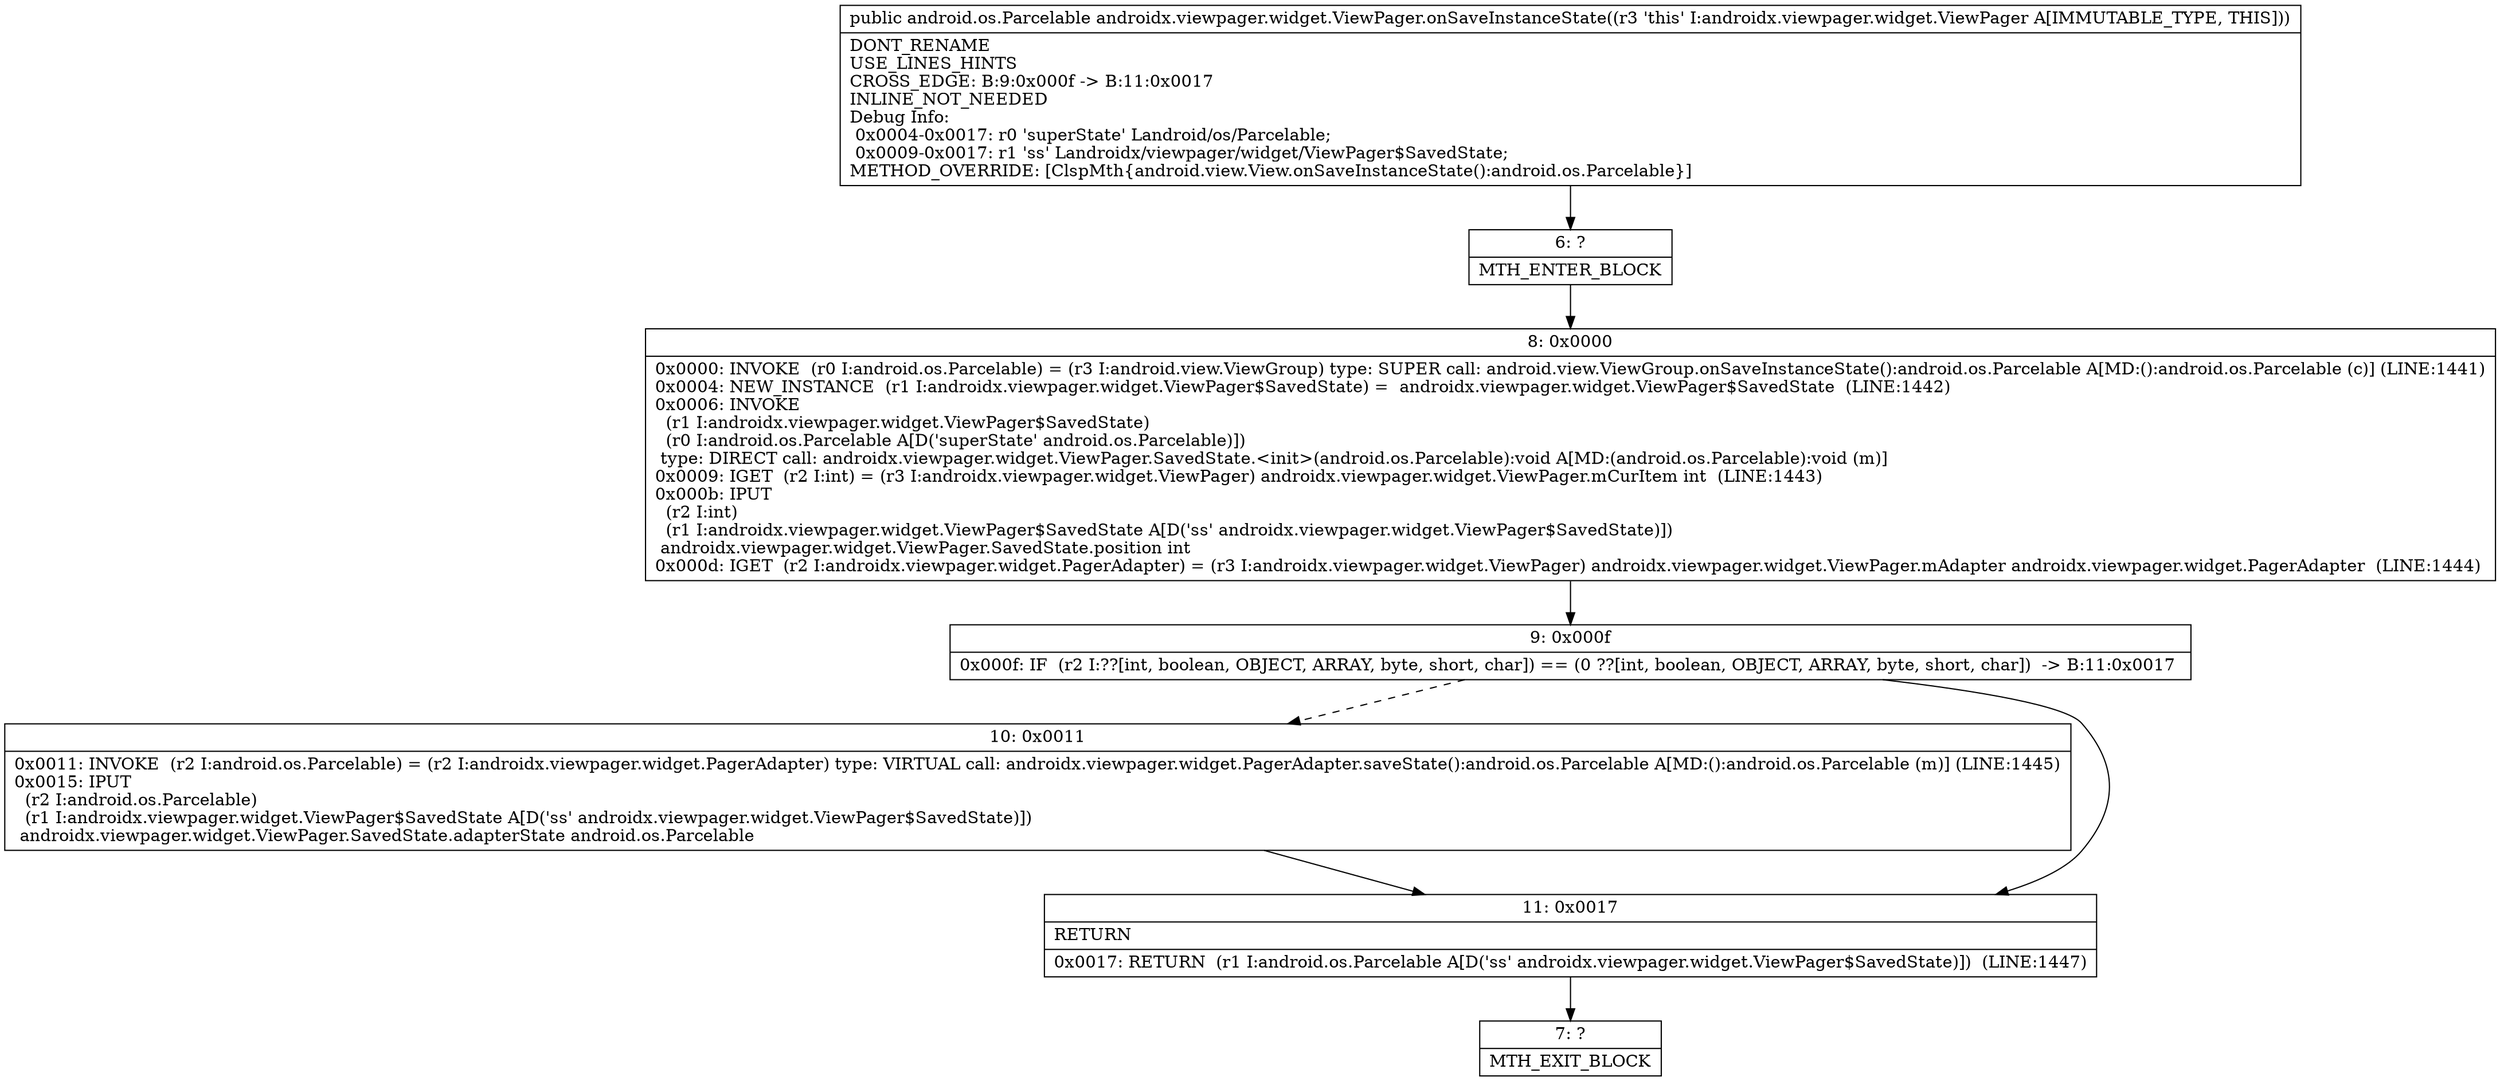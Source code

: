 digraph "CFG forandroidx.viewpager.widget.ViewPager.onSaveInstanceState()Landroid\/os\/Parcelable;" {
Node_6 [shape=record,label="{6\:\ ?|MTH_ENTER_BLOCK\l}"];
Node_8 [shape=record,label="{8\:\ 0x0000|0x0000: INVOKE  (r0 I:android.os.Parcelable) = (r3 I:android.view.ViewGroup) type: SUPER call: android.view.ViewGroup.onSaveInstanceState():android.os.Parcelable A[MD:():android.os.Parcelable (c)] (LINE:1441)\l0x0004: NEW_INSTANCE  (r1 I:androidx.viewpager.widget.ViewPager$SavedState) =  androidx.viewpager.widget.ViewPager$SavedState  (LINE:1442)\l0x0006: INVOKE  \l  (r1 I:androidx.viewpager.widget.ViewPager$SavedState)\l  (r0 I:android.os.Parcelable A[D('superState' android.os.Parcelable)])\l type: DIRECT call: androidx.viewpager.widget.ViewPager.SavedState.\<init\>(android.os.Parcelable):void A[MD:(android.os.Parcelable):void (m)]\l0x0009: IGET  (r2 I:int) = (r3 I:androidx.viewpager.widget.ViewPager) androidx.viewpager.widget.ViewPager.mCurItem int  (LINE:1443)\l0x000b: IPUT  \l  (r2 I:int)\l  (r1 I:androidx.viewpager.widget.ViewPager$SavedState A[D('ss' androidx.viewpager.widget.ViewPager$SavedState)])\l androidx.viewpager.widget.ViewPager.SavedState.position int \l0x000d: IGET  (r2 I:androidx.viewpager.widget.PagerAdapter) = (r3 I:androidx.viewpager.widget.ViewPager) androidx.viewpager.widget.ViewPager.mAdapter androidx.viewpager.widget.PagerAdapter  (LINE:1444)\l}"];
Node_9 [shape=record,label="{9\:\ 0x000f|0x000f: IF  (r2 I:??[int, boolean, OBJECT, ARRAY, byte, short, char]) == (0 ??[int, boolean, OBJECT, ARRAY, byte, short, char])  \-\> B:11:0x0017 \l}"];
Node_10 [shape=record,label="{10\:\ 0x0011|0x0011: INVOKE  (r2 I:android.os.Parcelable) = (r2 I:androidx.viewpager.widget.PagerAdapter) type: VIRTUAL call: androidx.viewpager.widget.PagerAdapter.saveState():android.os.Parcelable A[MD:():android.os.Parcelable (m)] (LINE:1445)\l0x0015: IPUT  \l  (r2 I:android.os.Parcelable)\l  (r1 I:androidx.viewpager.widget.ViewPager$SavedState A[D('ss' androidx.viewpager.widget.ViewPager$SavedState)])\l androidx.viewpager.widget.ViewPager.SavedState.adapterState android.os.Parcelable \l}"];
Node_11 [shape=record,label="{11\:\ 0x0017|RETURN\l|0x0017: RETURN  (r1 I:android.os.Parcelable A[D('ss' androidx.viewpager.widget.ViewPager$SavedState)])  (LINE:1447)\l}"];
Node_7 [shape=record,label="{7\:\ ?|MTH_EXIT_BLOCK\l}"];
MethodNode[shape=record,label="{public android.os.Parcelable androidx.viewpager.widget.ViewPager.onSaveInstanceState((r3 'this' I:androidx.viewpager.widget.ViewPager A[IMMUTABLE_TYPE, THIS]))  | DONT_RENAME\lUSE_LINES_HINTS\lCROSS_EDGE: B:9:0x000f \-\> B:11:0x0017\lINLINE_NOT_NEEDED\lDebug Info:\l  0x0004\-0x0017: r0 'superState' Landroid\/os\/Parcelable;\l  0x0009\-0x0017: r1 'ss' Landroidx\/viewpager\/widget\/ViewPager$SavedState;\lMETHOD_OVERRIDE: [ClspMth\{android.view.View.onSaveInstanceState():android.os.Parcelable\}]\l}"];
MethodNode -> Node_6;Node_6 -> Node_8;
Node_8 -> Node_9;
Node_9 -> Node_10[style=dashed];
Node_9 -> Node_11;
Node_10 -> Node_11;
Node_11 -> Node_7;
}

